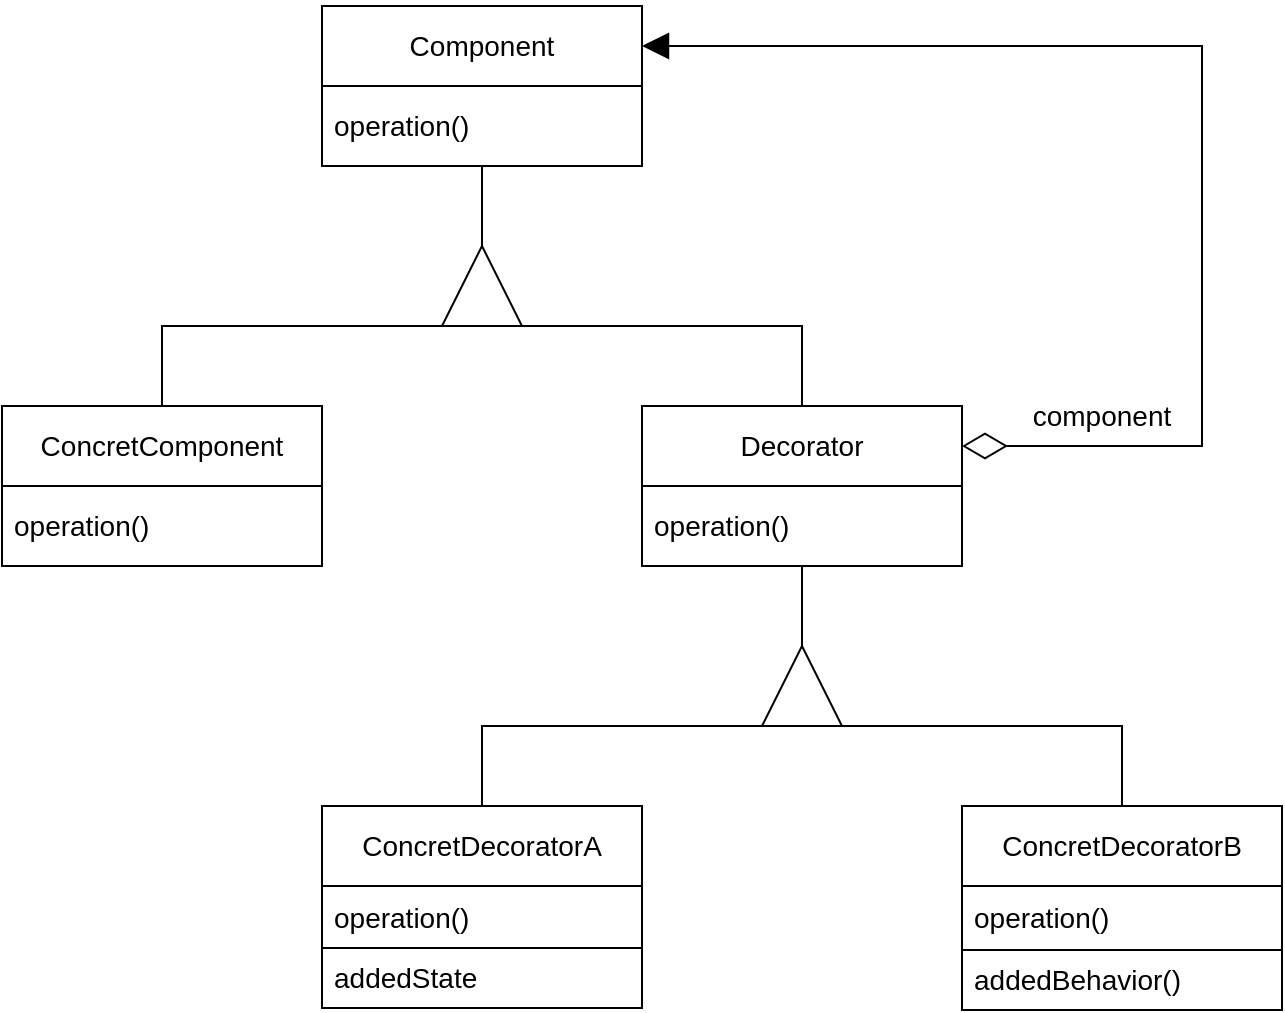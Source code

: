 <mxfile>
    <diagram id="VNYwkmB_Tx5oZ2jPaRjA" name="Página-1">
        <mxGraphModel dx="631" dy="784" grid="0" gridSize="10" guides="1" tooltips="1" connect="1" arrows="1" fold="1" page="1" pageScale="1" pageWidth="827" pageHeight="1169" math="0" shadow="0">
            <root>
                <mxCell id="0"/>
                <mxCell id="1" parent="0"/>
                <mxCell id="2" value="Component" style="swimlane;fontStyle=0;childLayout=stackLayout;horizontal=1;startSize=40;horizontalStack=0;resizeParent=1;resizeParentMax=0;resizeLast=0;collapsible=1;marginBottom=0;whiteSpace=wrap;html=1;fontSize=14;" parent="1" vertex="1">
                    <mxGeometry x="254" y="91" width="160" height="80" as="geometry"/>
                </mxCell>
                <mxCell id="3" value="operation()" style="text;strokeColor=none;fillColor=none;align=left;verticalAlign=middle;spacingLeft=4;spacingRight=4;overflow=hidden;points=[[0,0.5],[1,0.5]];portConstraint=eastwest;rotatable=0;whiteSpace=wrap;html=1;fontSize=14;" parent="2" vertex="1">
                    <mxGeometry y="40" width="160" height="40" as="geometry"/>
                </mxCell>
                <mxCell id="4" value="ConcretComponent" style="swimlane;fontStyle=0;childLayout=stackLayout;horizontal=1;startSize=40;horizontalStack=0;resizeParent=1;resizeParentMax=0;resizeLast=0;collapsible=1;marginBottom=0;whiteSpace=wrap;html=1;fontSize=14;" parent="1" vertex="1">
                    <mxGeometry x="94" y="291" width="160" height="80" as="geometry"/>
                </mxCell>
                <mxCell id="5" value="operation()" style="text;strokeColor=none;fillColor=none;align=left;verticalAlign=middle;spacingLeft=4;spacingRight=4;overflow=hidden;points=[[0,0.5],[1,0.5]];portConstraint=eastwest;rotatable=0;whiteSpace=wrap;html=1;fontSize=14;" parent="4" vertex="1">
                    <mxGeometry y="40" width="160" height="40" as="geometry"/>
                </mxCell>
                <mxCell id="6" value="Decorator" style="swimlane;fontStyle=0;childLayout=stackLayout;horizontal=1;startSize=40;horizontalStack=0;resizeParent=1;resizeParentMax=0;resizeLast=0;collapsible=1;marginBottom=0;whiteSpace=wrap;html=1;fontSize=14;" parent="1" vertex="1">
                    <mxGeometry x="414" y="291" width="160" height="80" as="geometry"/>
                </mxCell>
                <mxCell id="7" value="operation()" style="text;strokeColor=none;fillColor=none;align=left;verticalAlign=middle;spacingLeft=4;spacingRight=4;overflow=hidden;points=[[0,0.5],[1,0.5]];portConstraint=eastwest;rotatable=0;whiteSpace=wrap;html=1;fontSize=14;" parent="6" vertex="1">
                    <mxGeometry y="40" width="160" height="40" as="geometry"/>
                </mxCell>
                <mxCell id="8" value="" style="endArrow=none;html=1;fontSize=14;exitX=0.5;exitY=0;exitDx=0;exitDy=0;entryX=0.5;entryY=0;entryDx=0;entryDy=0;rounded=0;" parent="1" source="4" target="6" edge="1">
                    <mxGeometry width="50" height="50" relative="1" as="geometry">
                        <mxPoint x="374" y="441" as="sourcePoint"/>
                        <mxPoint x="424" y="391" as="targetPoint"/>
                        <Array as="points">
                            <mxPoint x="174" y="251"/>
                            <mxPoint x="494" y="251"/>
                        </Array>
                    </mxGeometry>
                </mxCell>
                <mxCell id="9" value="" style="triangle;whiteSpace=wrap;html=1;fontSize=14;rotation=-90;" parent="1" vertex="1">
                    <mxGeometry x="314" y="211" width="40" height="40" as="geometry"/>
                </mxCell>
                <mxCell id="10" value="" style="endArrow=none;html=1;rounded=0;fontSize=14;exitX=1;exitY=0.5;exitDx=0;exitDy=0;" parent="1" source="9" edge="1">
                    <mxGeometry width="50" height="50" relative="1" as="geometry">
                        <mxPoint x="294" y="441" as="sourcePoint"/>
                        <mxPoint x="334" y="171" as="targetPoint"/>
                    </mxGeometry>
                </mxCell>
                <mxCell id="11" value="" style="endArrow=block;html=1;rounded=0;fontSize=14;entryX=1;entryY=0.25;entryDx=0;entryDy=0;exitX=1;exitY=0.25;exitDx=0;exitDy=0;startArrow=diamondThin;startFill=0;endSize=11;startSize=20;endFill=1;" parent="1" source="6" target="2" edge="1">
                    <mxGeometry width="50" height="50" relative="1" as="geometry">
                        <mxPoint x="684" y="381" as="sourcePoint"/>
                        <mxPoint x="734" y="331" as="targetPoint"/>
                        <Array as="points">
                            <mxPoint x="694" y="311"/>
                            <mxPoint x="694" y="111"/>
                        </Array>
                    </mxGeometry>
                </mxCell>
                <mxCell id="12" value="component" style="text;html=1;strokeColor=none;fillColor=none;align=center;verticalAlign=middle;whiteSpace=wrap;rounded=0;fontSize=14;" parent="1" vertex="1">
                    <mxGeometry x="614" y="281" width="60" height="30" as="geometry"/>
                </mxCell>
                <mxCell id="13" value="" style="endArrow=none;html=1;fontSize=14;exitX=0.5;exitY=0;exitDx=0;exitDy=0;entryX=0.5;entryY=0;entryDx=0;entryDy=0;rounded=0;" parent="1" edge="1">
                    <mxGeometry width="50" height="50" relative="1" as="geometry">
                        <mxPoint x="334" y="491" as="sourcePoint"/>
                        <mxPoint x="654" y="491" as="targetPoint"/>
                        <Array as="points">
                            <mxPoint x="334" y="451"/>
                            <mxPoint x="654" y="451"/>
                        </Array>
                    </mxGeometry>
                </mxCell>
                <mxCell id="14" value="" style="triangle;whiteSpace=wrap;html=1;fontSize=14;rotation=-90;" parent="1" vertex="1">
                    <mxGeometry x="474" y="411" width="40" height="40" as="geometry"/>
                </mxCell>
                <mxCell id="15" value="" style="endArrow=none;html=1;rounded=0;fontSize=14;exitX=1;exitY=0.5;exitDx=0;exitDy=0;entryX=0.5;entryY=1.008;entryDx=0;entryDy=0;entryPerimeter=0;" parent="1" source="14" target="7" edge="1">
                    <mxGeometry width="50" height="50" relative="1" as="geometry">
                        <mxPoint x="454" y="661" as="sourcePoint"/>
                        <mxPoint x="494" y="391" as="targetPoint"/>
                    </mxGeometry>
                </mxCell>
                <mxCell id="16" value="ConcretDecoratorA" style="swimlane;fontStyle=0;childLayout=stackLayout;horizontal=1;startSize=40;horizontalStack=0;resizeParent=1;resizeParentMax=0;resizeLast=0;collapsible=1;marginBottom=0;whiteSpace=wrap;html=1;fontSize=14;" parent="1" vertex="1">
                    <mxGeometry x="254" y="491" width="160" height="101" as="geometry"/>
                </mxCell>
                <mxCell id="17" value="operation()" style="text;strokeColor=default;fillColor=none;align=left;verticalAlign=middle;spacingLeft=4;spacingRight=4;overflow=hidden;points=[[0,0.5],[1,0.5]];portConstraint=eastwest;rotatable=0;whiteSpace=wrap;html=1;fontSize=14;" parent="16" vertex="1">
                    <mxGeometry y="40" width="160" height="31" as="geometry"/>
                </mxCell>
                <mxCell id="18" value="addedState" style="text;strokeColor=none;fillColor=none;align=left;verticalAlign=middle;spacingLeft=4;spacingRight=4;overflow=hidden;points=[[0,0.5],[1,0.5]];portConstraint=eastwest;rotatable=0;whiteSpace=wrap;html=1;fontSize=14;" parent="16" vertex="1">
                    <mxGeometry y="71" width="160" height="30" as="geometry"/>
                </mxCell>
                <mxCell id="19" value="ConcretDecoratorB" style="swimlane;fontStyle=0;childLayout=stackLayout;horizontal=1;startSize=40;horizontalStack=0;resizeParent=1;resizeParentMax=0;resizeLast=0;collapsible=1;marginBottom=0;whiteSpace=wrap;html=1;fontSize=14;" parent="1" vertex="1">
                    <mxGeometry x="574" y="491" width="160" height="102" as="geometry"/>
                </mxCell>
                <mxCell id="20" value="operation()" style="text;strokeColor=none;fillColor=none;align=left;verticalAlign=middle;spacingLeft=4;spacingRight=4;overflow=hidden;points=[[0,0.5],[1,0.5]];portConstraint=eastwest;rotatable=0;whiteSpace=wrap;html=1;fontSize=14;" parent="19" vertex="1">
                    <mxGeometry y="40" width="160" height="32" as="geometry"/>
                </mxCell>
                <mxCell id="22" value="addedBehavior()" style="text;strokeColor=default;fillColor=none;align=left;verticalAlign=middle;spacingLeft=4;spacingRight=4;overflow=hidden;points=[[0,0.5],[1,0.5]];portConstraint=eastwest;rotatable=0;whiteSpace=wrap;html=1;fontSize=14;" vertex="1" parent="19">
                    <mxGeometry y="72" width="160" height="30" as="geometry"/>
                </mxCell>
            </root>
        </mxGraphModel>
    </diagram>
</mxfile>